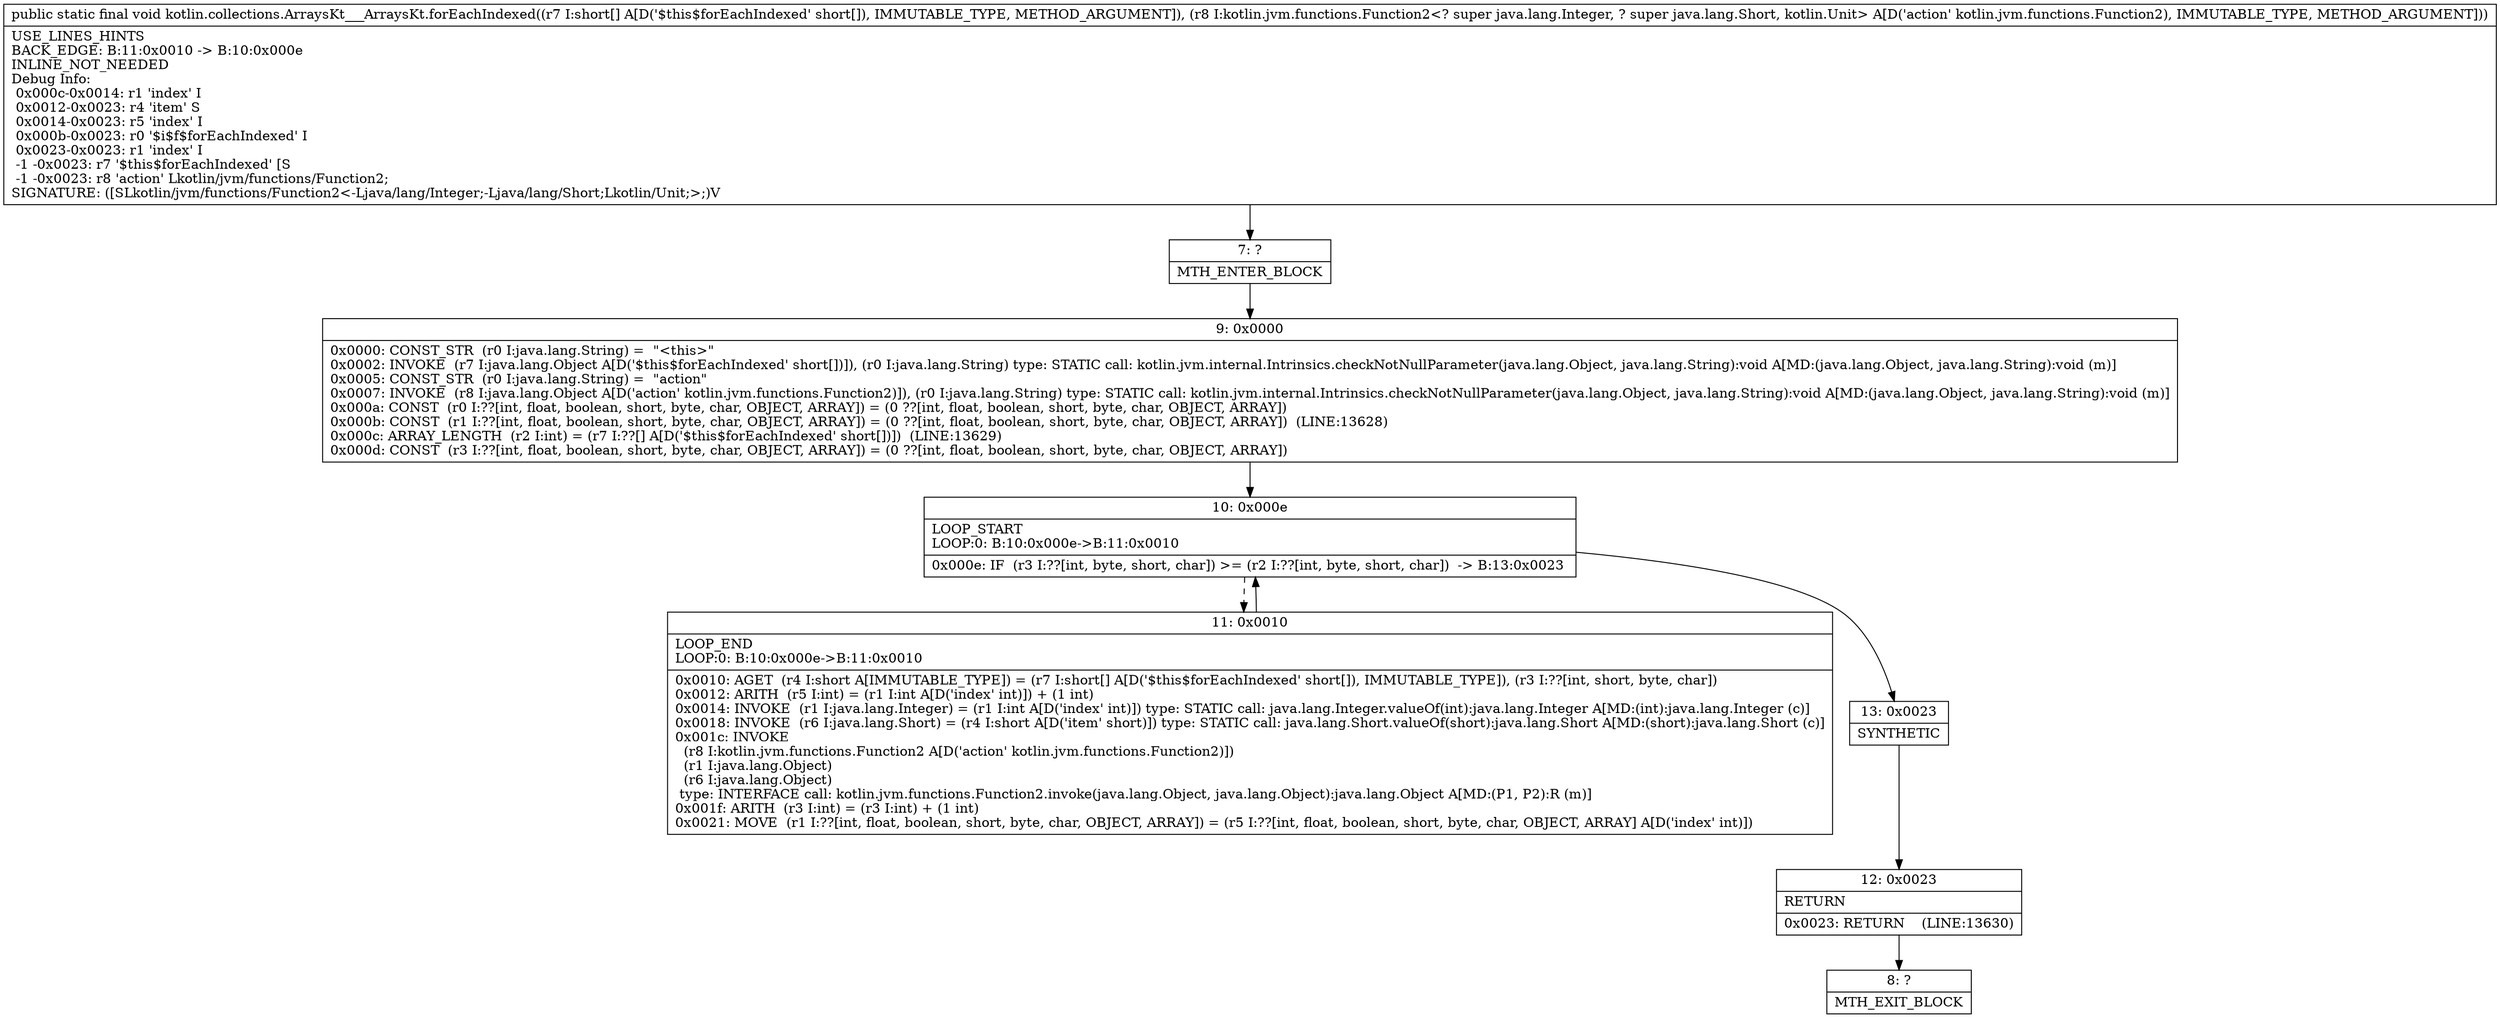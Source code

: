 digraph "CFG forkotlin.collections.ArraysKt___ArraysKt.forEachIndexed([SLkotlin\/jvm\/functions\/Function2;)V" {
Node_7 [shape=record,label="{7\:\ ?|MTH_ENTER_BLOCK\l}"];
Node_9 [shape=record,label="{9\:\ 0x0000|0x0000: CONST_STR  (r0 I:java.lang.String) =  \"\<this\>\" \l0x0002: INVOKE  (r7 I:java.lang.Object A[D('$this$forEachIndexed' short[])]), (r0 I:java.lang.String) type: STATIC call: kotlin.jvm.internal.Intrinsics.checkNotNullParameter(java.lang.Object, java.lang.String):void A[MD:(java.lang.Object, java.lang.String):void (m)]\l0x0005: CONST_STR  (r0 I:java.lang.String) =  \"action\" \l0x0007: INVOKE  (r8 I:java.lang.Object A[D('action' kotlin.jvm.functions.Function2)]), (r0 I:java.lang.String) type: STATIC call: kotlin.jvm.internal.Intrinsics.checkNotNullParameter(java.lang.Object, java.lang.String):void A[MD:(java.lang.Object, java.lang.String):void (m)]\l0x000a: CONST  (r0 I:??[int, float, boolean, short, byte, char, OBJECT, ARRAY]) = (0 ??[int, float, boolean, short, byte, char, OBJECT, ARRAY]) \l0x000b: CONST  (r1 I:??[int, float, boolean, short, byte, char, OBJECT, ARRAY]) = (0 ??[int, float, boolean, short, byte, char, OBJECT, ARRAY])  (LINE:13628)\l0x000c: ARRAY_LENGTH  (r2 I:int) = (r7 I:??[] A[D('$this$forEachIndexed' short[])])  (LINE:13629)\l0x000d: CONST  (r3 I:??[int, float, boolean, short, byte, char, OBJECT, ARRAY]) = (0 ??[int, float, boolean, short, byte, char, OBJECT, ARRAY]) \l}"];
Node_10 [shape=record,label="{10\:\ 0x000e|LOOP_START\lLOOP:0: B:10:0x000e\-\>B:11:0x0010\l|0x000e: IF  (r3 I:??[int, byte, short, char]) \>= (r2 I:??[int, byte, short, char])  \-\> B:13:0x0023 \l}"];
Node_11 [shape=record,label="{11\:\ 0x0010|LOOP_END\lLOOP:0: B:10:0x000e\-\>B:11:0x0010\l|0x0010: AGET  (r4 I:short A[IMMUTABLE_TYPE]) = (r7 I:short[] A[D('$this$forEachIndexed' short[]), IMMUTABLE_TYPE]), (r3 I:??[int, short, byte, char]) \l0x0012: ARITH  (r5 I:int) = (r1 I:int A[D('index' int)]) + (1 int) \l0x0014: INVOKE  (r1 I:java.lang.Integer) = (r1 I:int A[D('index' int)]) type: STATIC call: java.lang.Integer.valueOf(int):java.lang.Integer A[MD:(int):java.lang.Integer (c)]\l0x0018: INVOKE  (r6 I:java.lang.Short) = (r4 I:short A[D('item' short)]) type: STATIC call: java.lang.Short.valueOf(short):java.lang.Short A[MD:(short):java.lang.Short (c)]\l0x001c: INVOKE  \l  (r8 I:kotlin.jvm.functions.Function2 A[D('action' kotlin.jvm.functions.Function2)])\l  (r1 I:java.lang.Object)\l  (r6 I:java.lang.Object)\l type: INTERFACE call: kotlin.jvm.functions.Function2.invoke(java.lang.Object, java.lang.Object):java.lang.Object A[MD:(P1, P2):R (m)]\l0x001f: ARITH  (r3 I:int) = (r3 I:int) + (1 int) \l0x0021: MOVE  (r1 I:??[int, float, boolean, short, byte, char, OBJECT, ARRAY]) = (r5 I:??[int, float, boolean, short, byte, char, OBJECT, ARRAY] A[D('index' int)]) \l}"];
Node_13 [shape=record,label="{13\:\ 0x0023|SYNTHETIC\l}"];
Node_12 [shape=record,label="{12\:\ 0x0023|RETURN\l|0x0023: RETURN    (LINE:13630)\l}"];
Node_8 [shape=record,label="{8\:\ ?|MTH_EXIT_BLOCK\l}"];
MethodNode[shape=record,label="{public static final void kotlin.collections.ArraysKt___ArraysKt.forEachIndexed((r7 I:short[] A[D('$this$forEachIndexed' short[]), IMMUTABLE_TYPE, METHOD_ARGUMENT]), (r8 I:kotlin.jvm.functions.Function2\<? super java.lang.Integer, ? super java.lang.Short, kotlin.Unit\> A[D('action' kotlin.jvm.functions.Function2), IMMUTABLE_TYPE, METHOD_ARGUMENT]))  | USE_LINES_HINTS\lBACK_EDGE: B:11:0x0010 \-\> B:10:0x000e\lINLINE_NOT_NEEDED\lDebug Info:\l  0x000c\-0x0014: r1 'index' I\l  0x0012\-0x0023: r4 'item' S\l  0x0014\-0x0023: r5 'index' I\l  0x000b\-0x0023: r0 '$i$f$forEachIndexed' I\l  0x0023\-0x0023: r1 'index' I\l  \-1 \-0x0023: r7 '$this$forEachIndexed' [S\l  \-1 \-0x0023: r8 'action' Lkotlin\/jvm\/functions\/Function2;\lSIGNATURE: ([SLkotlin\/jvm\/functions\/Function2\<\-Ljava\/lang\/Integer;\-Ljava\/lang\/Short;Lkotlin\/Unit;\>;)V\l}"];
MethodNode -> Node_7;Node_7 -> Node_9;
Node_9 -> Node_10;
Node_10 -> Node_11[style=dashed];
Node_10 -> Node_13;
Node_11 -> Node_10;
Node_13 -> Node_12;
Node_12 -> Node_8;
}

